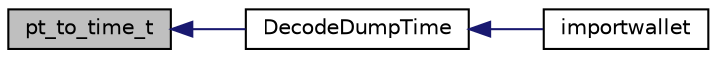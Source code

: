 digraph "pt_to_time_t"
{
  edge [fontname="Helvetica",fontsize="10",labelfontname="Helvetica",labelfontsize="10"];
  node [fontname="Helvetica",fontsize="10",shape=record];
  rankdir="LR";
  Node278 [label="pt_to_time_t",height=0.2,width=0.4,color="black", fillcolor="grey75", style="filled", fontcolor="black"];
  Node278 -> Node279 [dir="back",color="midnightblue",fontsize="10",style="solid",fontname="Helvetica"];
  Node279 [label="DecodeDumpTime",height=0.2,width=0.4,color="black", fillcolor="white", style="filled",URL="$dc/dbf/rpcdump_8cpp.html#a8343d580e36c13378fa20f419257dd52"];
  Node279 -> Node280 [dir="back",color="midnightblue",fontsize="10",style="solid",fontname="Helvetica"];
  Node280 [label="importwallet",height=0.2,width=0.4,color="black", fillcolor="white", style="filled",URL="$dc/dbf/rpcdump_8cpp.html#a2566d5c9dd1938b74e70398cdb3ac5c1"];
}
